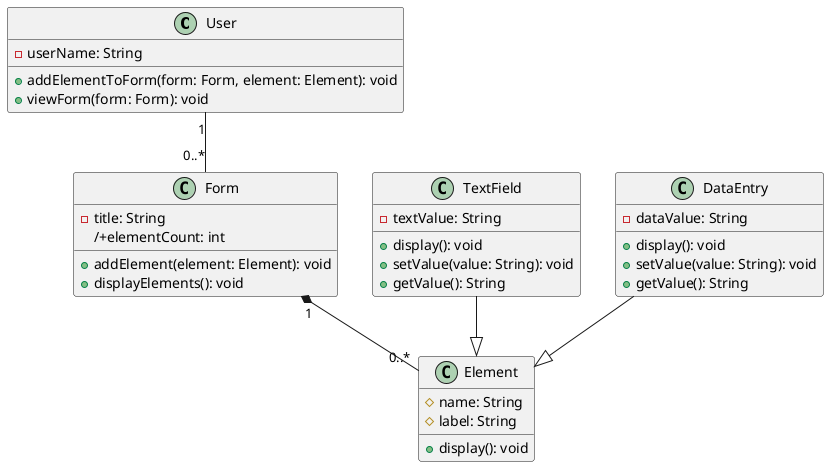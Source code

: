 @startuml

class User {
    - userName: String
    + addElementToForm(form: Form, element: Element): void
    + viewForm(form: Form): void
}

class Form {
    - title: String
    /+elementCount: int
    + addElement(element: Element): void
    + displayElements(): void
}

class Element {
    # name: String
    # label: String
    + display(): void
}

class TextField {
    - textValue: String
    + display(): void
    + setValue(value: String): void
    + getValue(): String
}

class DataEntry {
    - dataValue: String
    + display(): void
    + setValue(value: String): void
    + getValue(): String
}

User "1" -- "0..*" Form
Form "1" *-- "0..*" Element
TextField --|> Element
DataEntry --|> Element

@enduml